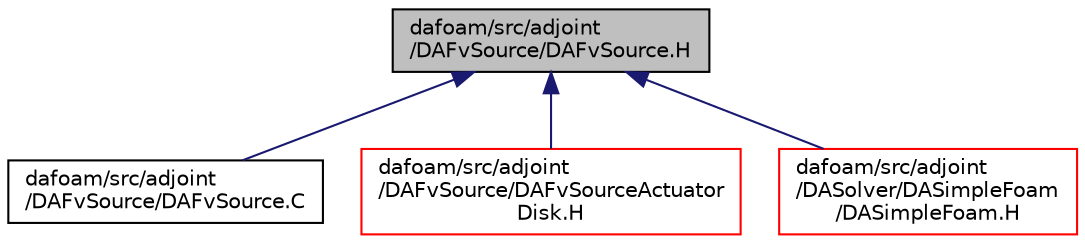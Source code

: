 digraph "dafoam/src/adjoint/DAFvSource/DAFvSource.H"
{
  bgcolor="transparent";
  edge [fontname="Helvetica",fontsize="10",labelfontname="Helvetica",labelfontsize="10"];
  node [fontname="Helvetica",fontsize="10",shape=record];
  Node26 [label="dafoam/src/adjoint\l/DAFvSource/DAFvSource.H",height=0.2,width=0.4,color="black", fillcolor="grey75", style="filled", fontcolor="black"];
  Node26 -> Node27 [dir="back",color="midnightblue",fontsize="10",style="solid",fontname="Helvetica"];
  Node27 [label="dafoam/src/adjoint\l/DAFvSource/DAFvSource.C",height=0.2,width=0.4,color="black",URL="$DAFvSource_8C.html"];
  Node26 -> Node28 [dir="back",color="midnightblue",fontsize="10",style="solid",fontname="Helvetica"];
  Node28 [label="dafoam/src/adjoint\l/DAFvSource/DAFvSourceActuator\lDisk.H",height=0.2,width=0.4,color="red",URL="$DAFvSourceActuatorDisk_8H.html"];
  Node26 -> Node30 [dir="back",color="midnightblue",fontsize="10",style="solid",fontname="Helvetica"];
  Node30 [label="dafoam/src/adjoint\l/DASolver/DASimpleFoam\l/DASimpleFoam.H",height=0.2,width=0.4,color="red",URL="$DASimpleFoam_8H.html"];
}
